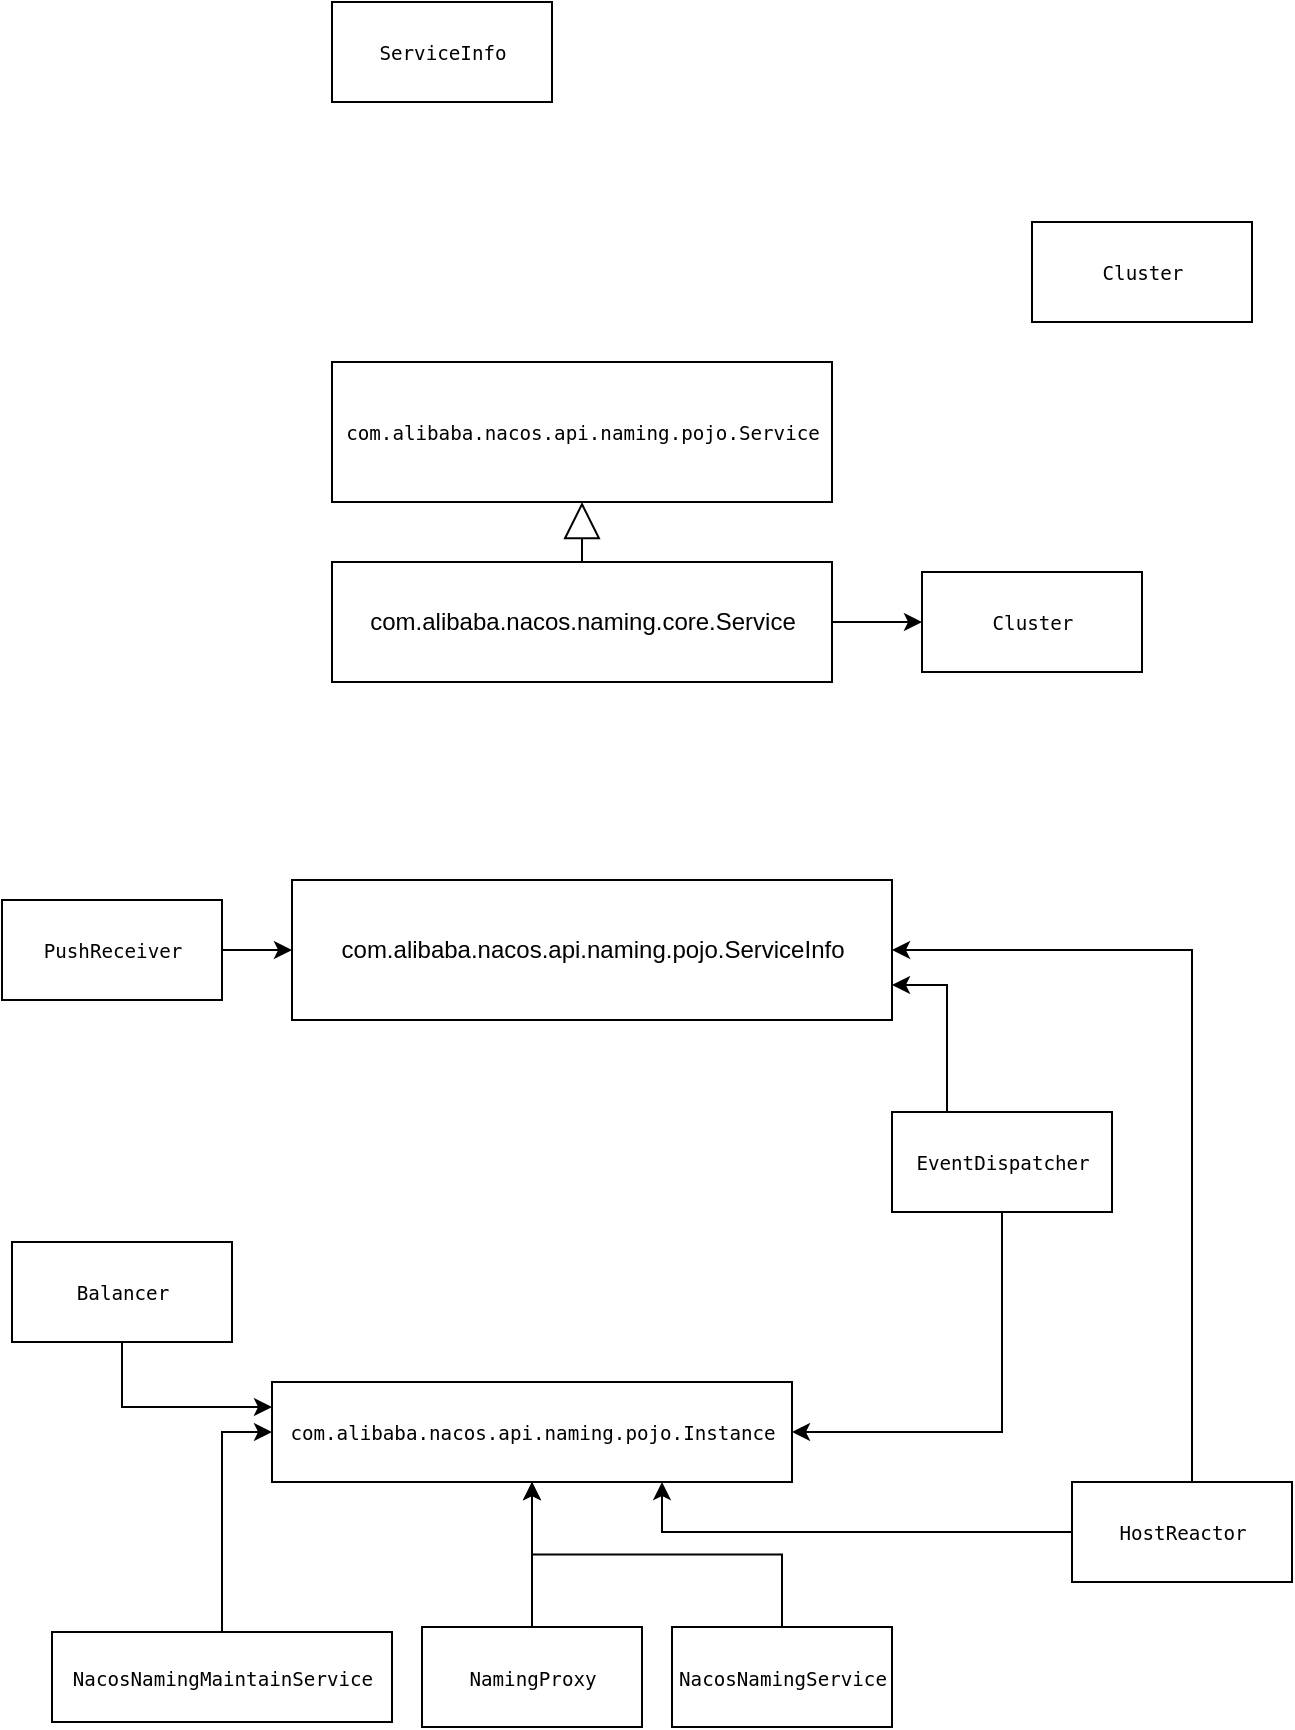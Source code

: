 <mxfile version="12.3.8" type="github" pages="1">
  <diagram id="kBemaTtvyLqc7f_1Prgw" name="Page-1">
    <mxGraphModel dx="1038" dy="548" grid="1" gridSize="10" guides="1" tooltips="1" connect="1" arrows="1" fold="1" page="1" pageScale="1" pageWidth="827" pageHeight="1169" math="0" shadow="0">
      <root>
        <mxCell id="0"/>
        <mxCell id="1" parent="0"/>
        <mxCell id="SP2vWgGdZDLDJQDs3RRh-2" value="&lt;pre style=&quot;background-color: rgb(255 , 255 , 255) ; font-size: 7.2pt&quot;&gt;ServiceInfo&lt;/pre&gt;" style="html=1;" vertex="1" parent="1">
          <mxGeometry x="200" y="110" width="110" height="50" as="geometry"/>
        </mxCell>
        <mxCell id="SP2vWgGdZDLDJQDs3RRh-3" value="&lt;pre style=&quot;background-color: rgb(255 , 255 , 255) ; font-size: 7.2pt&quot;&gt;&lt;span style=&quot;font-size: 7.2pt ; white-space: nowrap&quot;&gt;com.alibaba.nacos.api.naming.pojo.Instance&lt;/span&gt;&lt;/pre&gt;" style="html=1;" vertex="1" parent="1">
          <mxGeometry x="170" y="800" width="260" height="50" as="geometry"/>
        </mxCell>
        <mxCell id="SP2vWgGdZDLDJQDs3RRh-4" value="&lt;pre style=&quot;background-color: rgb(255 , 255 , 255) ; font-size: 7.2pt&quot;&gt;&lt;span style=&quot;font-size: 7.2pt ; white-space: nowrap&quot;&gt;com.alibaba.nacos.api.naming.pojo.&lt;/span&gt;Service&lt;/pre&gt;" style="html=1;" vertex="1" parent="1">
          <mxGeometry x="200" y="290" width="250" height="70" as="geometry"/>
        </mxCell>
        <mxCell id="SP2vWgGdZDLDJQDs3RRh-5" value="&lt;pre style=&quot;background-color: rgb(255 , 255 , 255) ; font-size: 7.2pt&quot;&gt;Cluster&lt;/pre&gt;" style="html=1;" vertex="1" parent="1">
          <mxGeometry x="550" y="220" width="110" height="50" as="geometry"/>
        </mxCell>
        <mxCell id="SP2vWgGdZDLDJQDs3RRh-9" style="edgeStyle=orthogonalEdgeStyle;rounded=0;orthogonalLoop=1;jettySize=auto;html=1;exitX=1;exitY=0.5;exitDx=0;exitDy=0;" edge="1" parent="1" source="SP2vWgGdZDLDJQDs3RRh-6" target="SP2vWgGdZDLDJQDs3RRh-8">
          <mxGeometry relative="1" as="geometry"/>
        </mxCell>
        <mxCell id="SP2vWgGdZDLDJQDs3RRh-6" value="com.alibaba.nacos.naming.core.Service" style="html=1;" vertex="1" parent="1">
          <mxGeometry x="200" y="390" width="250" height="60" as="geometry"/>
        </mxCell>
        <mxCell id="SP2vWgGdZDLDJQDs3RRh-7" value="&lt;br&gt;" style="endArrow=block;endSize=16;endFill=0;html=1;exitX=0.5;exitY=0;exitDx=0;exitDy=0;" edge="1" parent="1" source="SP2vWgGdZDLDJQDs3RRh-6" target="SP2vWgGdZDLDJQDs3RRh-4">
          <mxGeometry width="160" relative="1" as="geometry">
            <mxPoint x="310" y="420" as="sourcePoint"/>
            <mxPoint x="470" y="420" as="targetPoint"/>
          </mxGeometry>
        </mxCell>
        <mxCell id="SP2vWgGdZDLDJQDs3RRh-8" value="&lt;pre style=&quot;background-color: rgb(255 , 255 , 255) ; font-size: 7.2pt&quot;&gt;Cluster&lt;/pre&gt;" style="html=1;" vertex="1" parent="1">
          <mxGeometry x="495" y="395" width="110" height="50" as="geometry"/>
        </mxCell>
        <mxCell id="SP2vWgGdZDLDJQDs3RRh-10" value="com.alibaba.nacos.api.naming.pojo.ServiceInfo" style="html=1;" vertex="1" parent="1">
          <mxGeometry x="180" y="549" width="300" height="70" as="geometry"/>
        </mxCell>
        <mxCell id="SP2vWgGdZDLDJQDs3RRh-13" style="edgeStyle=orthogonalEdgeStyle;rounded=0;orthogonalLoop=1;jettySize=auto;html=1;exitX=0;exitY=0.5;exitDx=0;exitDy=0;entryX=0.75;entryY=1;entryDx=0;entryDy=0;" edge="1" parent="1" source="SP2vWgGdZDLDJQDs3RRh-12" target="SP2vWgGdZDLDJQDs3RRh-3">
          <mxGeometry relative="1" as="geometry"/>
        </mxCell>
        <mxCell id="SP2vWgGdZDLDJQDs3RRh-26" style="edgeStyle=orthogonalEdgeStyle;rounded=0;orthogonalLoop=1;jettySize=auto;html=1;exitX=0.5;exitY=0;exitDx=0;exitDy=0;entryX=1;entryY=0.5;entryDx=0;entryDy=0;" edge="1" parent="1" source="SP2vWgGdZDLDJQDs3RRh-12" target="SP2vWgGdZDLDJQDs3RRh-10">
          <mxGeometry relative="1" as="geometry">
            <Array as="points">
              <mxPoint x="630" y="850"/>
              <mxPoint x="630" y="584"/>
            </Array>
          </mxGeometry>
        </mxCell>
        <mxCell id="SP2vWgGdZDLDJQDs3RRh-12" value="&lt;pre style=&quot;background-color: rgb(255 , 255 , 255) ; font-size: 7.2pt&quot;&gt;HostReactor&lt;/pre&gt;" style="html=1;" vertex="1" parent="1">
          <mxGeometry x="570" y="850" width="110" height="50" as="geometry"/>
        </mxCell>
        <mxCell id="SP2vWgGdZDLDJQDs3RRh-15" style="edgeStyle=orthogonalEdgeStyle;rounded=0;orthogonalLoop=1;jettySize=auto;html=1;exitX=0.5;exitY=1;exitDx=0;exitDy=0;entryX=1;entryY=0.5;entryDx=0;entryDy=0;" edge="1" parent="1" source="SP2vWgGdZDLDJQDs3RRh-14" target="SP2vWgGdZDLDJQDs3RRh-3">
          <mxGeometry relative="1" as="geometry"/>
        </mxCell>
        <mxCell id="SP2vWgGdZDLDJQDs3RRh-27" style="edgeStyle=orthogonalEdgeStyle;rounded=0;orthogonalLoop=1;jettySize=auto;html=1;exitX=0.25;exitY=0;exitDx=0;exitDy=0;entryX=1;entryY=0.75;entryDx=0;entryDy=0;" edge="1" parent="1" source="SP2vWgGdZDLDJQDs3RRh-14" target="SP2vWgGdZDLDJQDs3RRh-10">
          <mxGeometry relative="1" as="geometry"/>
        </mxCell>
        <mxCell id="SP2vWgGdZDLDJQDs3RRh-14" value="&lt;pre style=&quot;background-color: rgb(255 , 255 , 255) ; font-size: 7.2pt&quot;&gt;EventDispatcher&lt;/pre&gt;" style="html=1;" vertex="1" parent="1">
          <mxGeometry x="480" y="665" width="110" height="50" as="geometry"/>
        </mxCell>
        <mxCell id="SP2vWgGdZDLDJQDs3RRh-29" style="edgeStyle=orthogonalEdgeStyle;rounded=0;orthogonalLoop=1;jettySize=auto;html=1;exitX=0.5;exitY=1;exitDx=0;exitDy=0;entryX=0;entryY=0.25;entryDx=0;entryDy=0;" edge="1" parent="1" source="SP2vWgGdZDLDJQDs3RRh-16" target="SP2vWgGdZDLDJQDs3RRh-3">
          <mxGeometry relative="1" as="geometry"/>
        </mxCell>
        <mxCell id="SP2vWgGdZDLDJQDs3RRh-16" value="&lt;pre style=&quot;background-color: rgb(255 , 255 , 255) ; font-size: 7.2pt&quot;&gt;Balancer&lt;/pre&gt;" style="html=1;" vertex="1" parent="1">
          <mxGeometry x="40" y="730" width="110" height="50" as="geometry"/>
        </mxCell>
        <mxCell id="SP2vWgGdZDLDJQDs3RRh-19" style="edgeStyle=orthogonalEdgeStyle;rounded=0;orthogonalLoop=1;jettySize=auto;html=1;" edge="1" parent="1" source="SP2vWgGdZDLDJQDs3RRh-18" target="SP2vWgGdZDLDJQDs3RRh-3">
          <mxGeometry relative="1" as="geometry"/>
        </mxCell>
        <mxCell id="SP2vWgGdZDLDJQDs3RRh-18" value="&lt;pre style=&quot;background-color: rgb(255 , 255 , 255) ; font-size: 7.2pt&quot;&gt;NamingProxy&lt;/pre&gt;" style="html=1;" vertex="1" parent="1">
          <mxGeometry x="245" y="922.5" width="110" height="50" as="geometry"/>
        </mxCell>
        <mxCell id="SP2vWgGdZDLDJQDs3RRh-21" style="edgeStyle=orthogonalEdgeStyle;rounded=0;orthogonalLoop=1;jettySize=auto;html=1;exitX=0.5;exitY=0;exitDx=0;exitDy=0;" edge="1" parent="1" source="SP2vWgGdZDLDJQDs3RRh-20" target="SP2vWgGdZDLDJQDs3RRh-3">
          <mxGeometry relative="1" as="geometry"/>
        </mxCell>
        <mxCell id="SP2vWgGdZDLDJQDs3RRh-20" value="&lt;pre style=&quot;background-color: rgb(255 , 255 , 255) ; font-size: 7.2pt&quot;&gt;NacosNamingService&lt;/pre&gt;" style="html=1;" vertex="1" parent="1">
          <mxGeometry x="370" y="922.5" width="110" height="50" as="geometry"/>
        </mxCell>
        <mxCell id="SP2vWgGdZDLDJQDs3RRh-23" style="edgeStyle=orthogonalEdgeStyle;rounded=0;orthogonalLoop=1;jettySize=auto;html=1;entryX=0;entryY=0.5;entryDx=0;entryDy=0;" edge="1" parent="1" source="SP2vWgGdZDLDJQDs3RRh-22" target="SP2vWgGdZDLDJQDs3RRh-3">
          <mxGeometry relative="1" as="geometry"/>
        </mxCell>
        <mxCell id="SP2vWgGdZDLDJQDs3RRh-22" value="&lt;pre style=&quot;background-color: rgb(255 , 255 , 255) ; font-size: 7.2pt&quot;&gt;NacosNamingMaintainService&lt;/pre&gt;" style="html=1;" vertex="1" parent="1">
          <mxGeometry x="60" y="925" width="170" height="45" as="geometry"/>
        </mxCell>
        <mxCell id="SP2vWgGdZDLDJQDs3RRh-25" style="edgeStyle=orthogonalEdgeStyle;rounded=0;orthogonalLoop=1;jettySize=auto;html=1;entryX=0;entryY=0.5;entryDx=0;entryDy=0;" edge="1" parent="1" source="SP2vWgGdZDLDJQDs3RRh-24" target="SP2vWgGdZDLDJQDs3RRh-10">
          <mxGeometry relative="1" as="geometry"/>
        </mxCell>
        <mxCell id="SP2vWgGdZDLDJQDs3RRh-24" value="&lt;pre style=&quot;background-color: rgb(255 , 255 , 255) ; font-size: 7.2pt&quot;&gt;PushReceiver&lt;/pre&gt;" style="html=1;" vertex="1" parent="1">
          <mxGeometry x="35" y="559" width="110" height="50" as="geometry"/>
        </mxCell>
      </root>
    </mxGraphModel>
  </diagram>
</mxfile>
